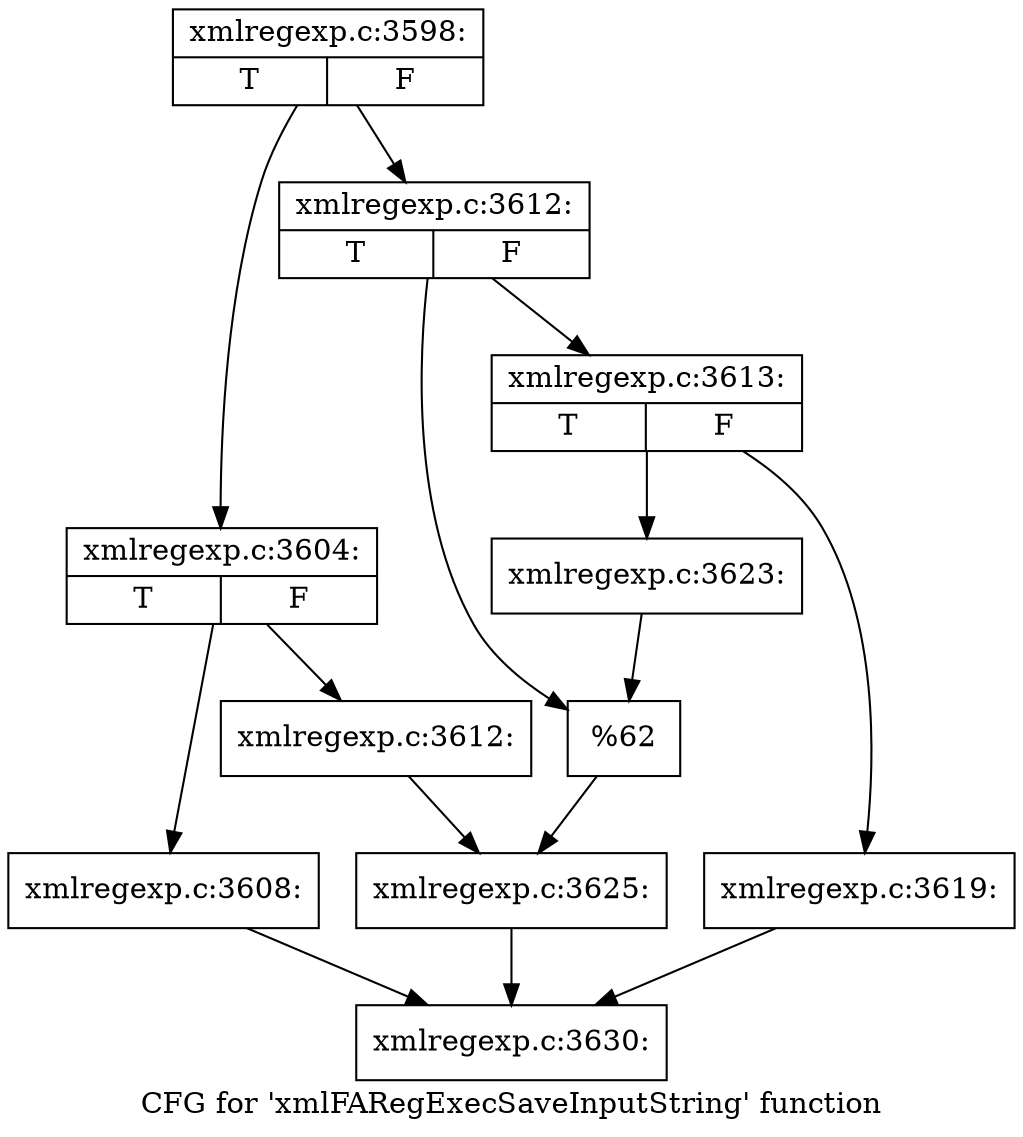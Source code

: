 digraph "CFG for 'xmlFARegExecSaveInputString' function" {
	label="CFG for 'xmlFARegExecSaveInputString' function";

	Node0x41f7bf0 [shape=record,label="{xmlregexp.c:3598:|{<s0>T|<s1>F}}"];
	Node0x41f7bf0 -> Node0x422d690;
	Node0x41f7bf0 -> Node0x422d730;
	Node0x422d690 [shape=record,label="{xmlregexp.c:3604:|{<s0>T|<s1>F}}"];
	Node0x422d690 -> Node0x422e4a0;
	Node0x422d690 -> Node0x422e4f0;
	Node0x422e4a0 [shape=record,label="{xmlregexp.c:3608:}"];
	Node0x422e4a0 -> Node0x41f80d0;
	Node0x422e4f0 [shape=record,label="{xmlregexp.c:3612:}"];
	Node0x422e4f0 -> Node0x422d6e0;
	Node0x422d730 [shape=record,label="{xmlregexp.c:3612:|{<s0>T|<s1>F}}"];
	Node0x422d730 -> Node0x422f040;
	Node0x422d730 -> Node0x422f090;
	Node0x422f040 [shape=record,label="{xmlregexp.c:3613:|{<s0>T|<s1>F}}"];
	Node0x422f040 -> Node0x4230680;
	Node0x422f040 -> Node0x42306d0;
	Node0x4230680 [shape=record,label="{xmlregexp.c:3619:}"];
	Node0x4230680 -> Node0x41f80d0;
	Node0x42306d0 [shape=record,label="{xmlregexp.c:3623:}"];
	Node0x42306d0 -> Node0x422f090;
	Node0x422f090 [shape=record,label="{%62}"];
	Node0x422f090 -> Node0x422d6e0;
	Node0x422d6e0 [shape=record,label="{xmlregexp.c:3625:}"];
	Node0x422d6e0 -> Node0x41f80d0;
	Node0x41f80d0 [shape=record,label="{xmlregexp.c:3630:}"];
}
